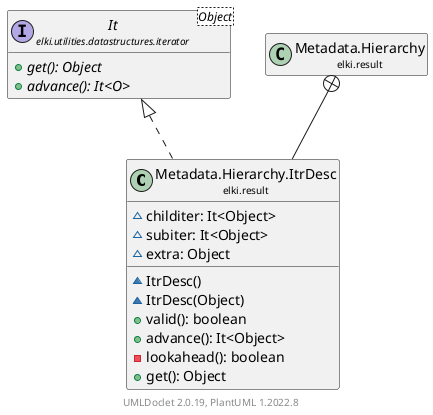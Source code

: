 @startuml
    remove .*\.(Instance|Par|Parameterizer|Factory)$
    set namespaceSeparator none
    hide empty fields
    hide empty methods

    class "<size:14>Metadata.Hierarchy.ItrDesc\n<size:10>elki.result" as elki.result.Metadata.Hierarchy.ItrDesc [[Metadata.Hierarchy.ItrDesc.html]] {
        ~childiter: It<Object>
        ~subiter: It<Object>
        ~extra: Object
        ~ItrDesc()
        ~ItrDesc(Object)
        +valid(): boolean
        +advance(): It<Object>
        -lookahead(): boolean
        +get(): Object
    }

    interface "<size:14>It\n<size:10>elki.utilities.datastructures.iterator" as elki.utilities.datastructures.iterator.It<Object> [[../utilities/datastructures/iterator/It.html]] {
        {abstract} +get(): Object
        {abstract} +advance(): It<O>
    }
    class "<size:14>Metadata.Hierarchy\n<size:10>elki.result" as elki.result.Metadata.Hierarchy [[Metadata.Hierarchy.html]]

    elki.utilities.datastructures.iterator.It <|.. elki.result.Metadata.Hierarchy.ItrDesc
    elki.result.Metadata.Hierarchy +-- elki.result.Metadata.Hierarchy.ItrDesc

    center footer UMLDoclet 2.0.19, PlantUML 1.2022.8
@enduml
